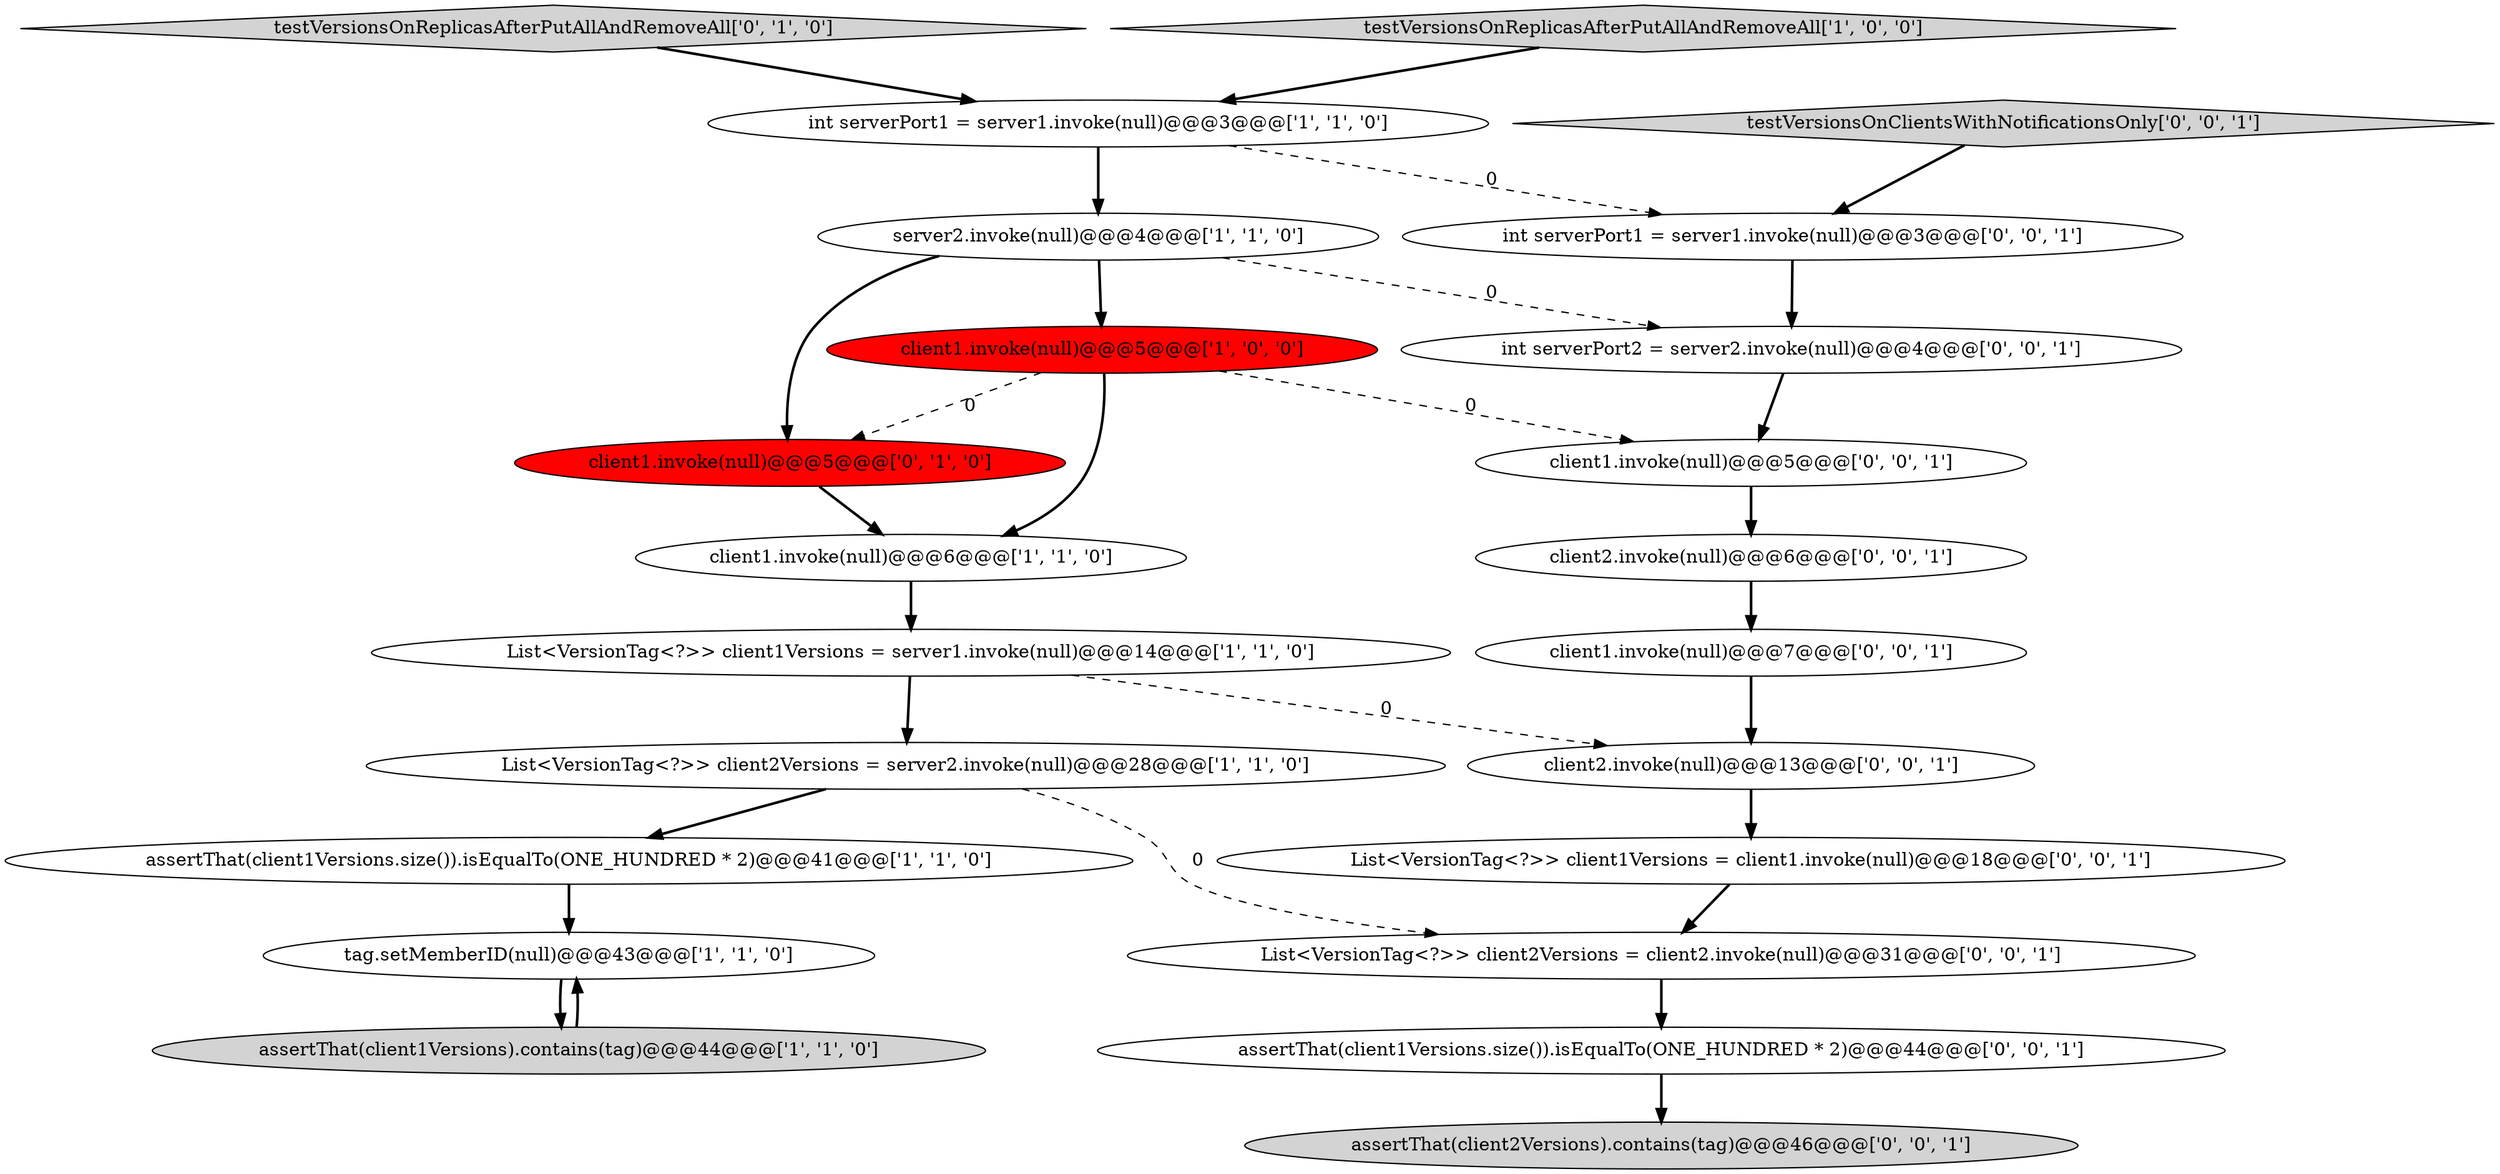 digraph {
2 [style = filled, label = "List<VersionTag<?>> client2Versions = server2.invoke(null)@@@28@@@['1', '1', '0']", fillcolor = white, shape = ellipse image = "AAA0AAABBB1BBB"];
10 [style = filled, label = "client1.invoke(null)@@@5@@@['0', '1', '0']", fillcolor = red, shape = ellipse image = "AAA1AAABBB2BBB"];
22 [style = filled, label = "assertThat(client1Versions.size()).isEqualTo(ONE_HUNDRED * 2)@@@44@@@['0', '0', '1']", fillcolor = white, shape = ellipse image = "AAA0AAABBB3BBB"];
15 [style = filled, label = "List<VersionTag<?>> client1Versions = client1.invoke(null)@@@18@@@['0', '0', '1']", fillcolor = white, shape = ellipse image = "AAA0AAABBB3BBB"];
21 [style = filled, label = "List<VersionTag<?>> client2Versions = client2.invoke(null)@@@31@@@['0', '0', '1']", fillcolor = white, shape = ellipse image = "AAA0AAABBB3BBB"];
4 [style = filled, label = "assertThat(client1Versions.size()).isEqualTo(ONE_HUNDRED * 2)@@@41@@@['1', '1', '0']", fillcolor = white, shape = ellipse image = "AAA0AAABBB1BBB"];
1 [style = filled, label = "server2.invoke(null)@@@4@@@['1', '1', '0']", fillcolor = white, shape = ellipse image = "AAA0AAABBB1BBB"];
7 [style = filled, label = "client1.invoke(null)@@@5@@@['1', '0', '0']", fillcolor = red, shape = ellipse image = "AAA1AAABBB1BBB"];
14 [style = filled, label = "client2.invoke(null)@@@6@@@['0', '0', '1']", fillcolor = white, shape = ellipse image = "AAA0AAABBB3BBB"];
0 [style = filled, label = "client1.invoke(null)@@@6@@@['1', '1', '0']", fillcolor = white, shape = ellipse image = "AAA0AAABBB1BBB"];
5 [style = filled, label = "tag.setMemberID(null)@@@43@@@['1', '1', '0']", fillcolor = white, shape = ellipse image = "AAA0AAABBB1BBB"];
20 [style = filled, label = "int serverPort2 = server2.invoke(null)@@@4@@@['0', '0', '1']", fillcolor = white, shape = ellipse image = "AAA0AAABBB3BBB"];
17 [style = filled, label = "client2.invoke(null)@@@13@@@['0', '0', '1']", fillcolor = white, shape = ellipse image = "AAA0AAABBB3BBB"];
13 [style = filled, label = "client1.invoke(null)@@@7@@@['0', '0', '1']", fillcolor = white, shape = ellipse image = "AAA0AAABBB3BBB"];
11 [style = filled, label = "testVersionsOnReplicasAfterPutAllAndRemoveAll['0', '1', '0']", fillcolor = lightgray, shape = diamond image = "AAA0AAABBB2BBB"];
3 [style = filled, label = "testVersionsOnReplicasAfterPutAllAndRemoveAll['1', '0', '0']", fillcolor = lightgray, shape = diamond image = "AAA0AAABBB1BBB"];
16 [style = filled, label = "int serverPort1 = server1.invoke(null)@@@3@@@['0', '0', '1']", fillcolor = white, shape = ellipse image = "AAA0AAABBB3BBB"];
12 [style = filled, label = "client1.invoke(null)@@@5@@@['0', '0', '1']", fillcolor = white, shape = ellipse image = "AAA0AAABBB3BBB"];
8 [style = filled, label = "List<VersionTag<?>> client1Versions = server1.invoke(null)@@@14@@@['1', '1', '0']", fillcolor = white, shape = ellipse image = "AAA0AAABBB1BBB"];
6 [style = filled, label = "assertThat(client1Versions).contains(tag)@@@44@@@['1', '1', '0']", fillcolor = lightgray, shape = ellipse image = "AAA0AAABBB1BBB"];
19 [style = filled, label = "assertThat(client2Versions).contains(tag)@@@46@@@['0', '0', '1']", fillcolor = lightgray, shape = ellipse image = "AAA0AAABBB3BBB"];
9 [style = filled, label = "int serverPort1 = server1.invoke(null)@@@3@@@['1', '1', '0']", fillcolor = white, shape = ellipse image = "AAA0AAABBB1BBB"];
18 [style = filled, label = "testVersionsOnClientsWithNotificationsOnly['0', '0', '1']", fillcolor = lightgray, shape = diamond image = "AAA0AAABBB3BBB"];
9->16 [style = dashed, label="0"];
22->19 [style = bold, label=""];
15->21 [style = bold, label=""];
7->0 [style = bold, label=""];
11->9 [style = bold, label=""];
2->4 [style = bold, label=""];
1->7 [style = bold, label=""];
1->20 [style = dashed, label="0"];
3->9 [style = bold, label=""];
6->5 [style = bold, label=""];
13->17 [style = bold, label=""];
5->6 [style = bold, label=""];
8->2 [style = bold, label=""];
2->21 [style = dashed, label="0"];
21->22 [style = bold, label=""];
10->0 [style = bold, label=""];
20->12 [style = bold, label=""];
12->14 [style = bold, label=""];
0->8 [style = bold, label=""];
17->15 [style = bold, label=""];
7->12 [style = dashed, label="0"];
8->17 [style = dashed, label="0"];
7->10 [style = dashed, label="0"];
14->13 [style = bold, label=""];
9->1 [style = bold, label=""];
1->10 [style = bold, label=""];
16->20 [style = bold, label=""];
4->5 [style = bold, label=""];
18->16 [style = bold, label=""];
}
